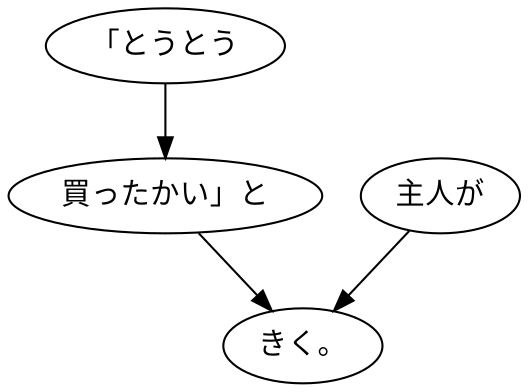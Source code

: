 digraph graph8038 {
	node0 [label="「とうとう"];
	node1 [label="買ったかい」と"];
	node2 [label="主人が"];
	node3 [label="きく。"];
	node0 -> node1;
	node1 -> node3;
	node2 -> node3;
}
